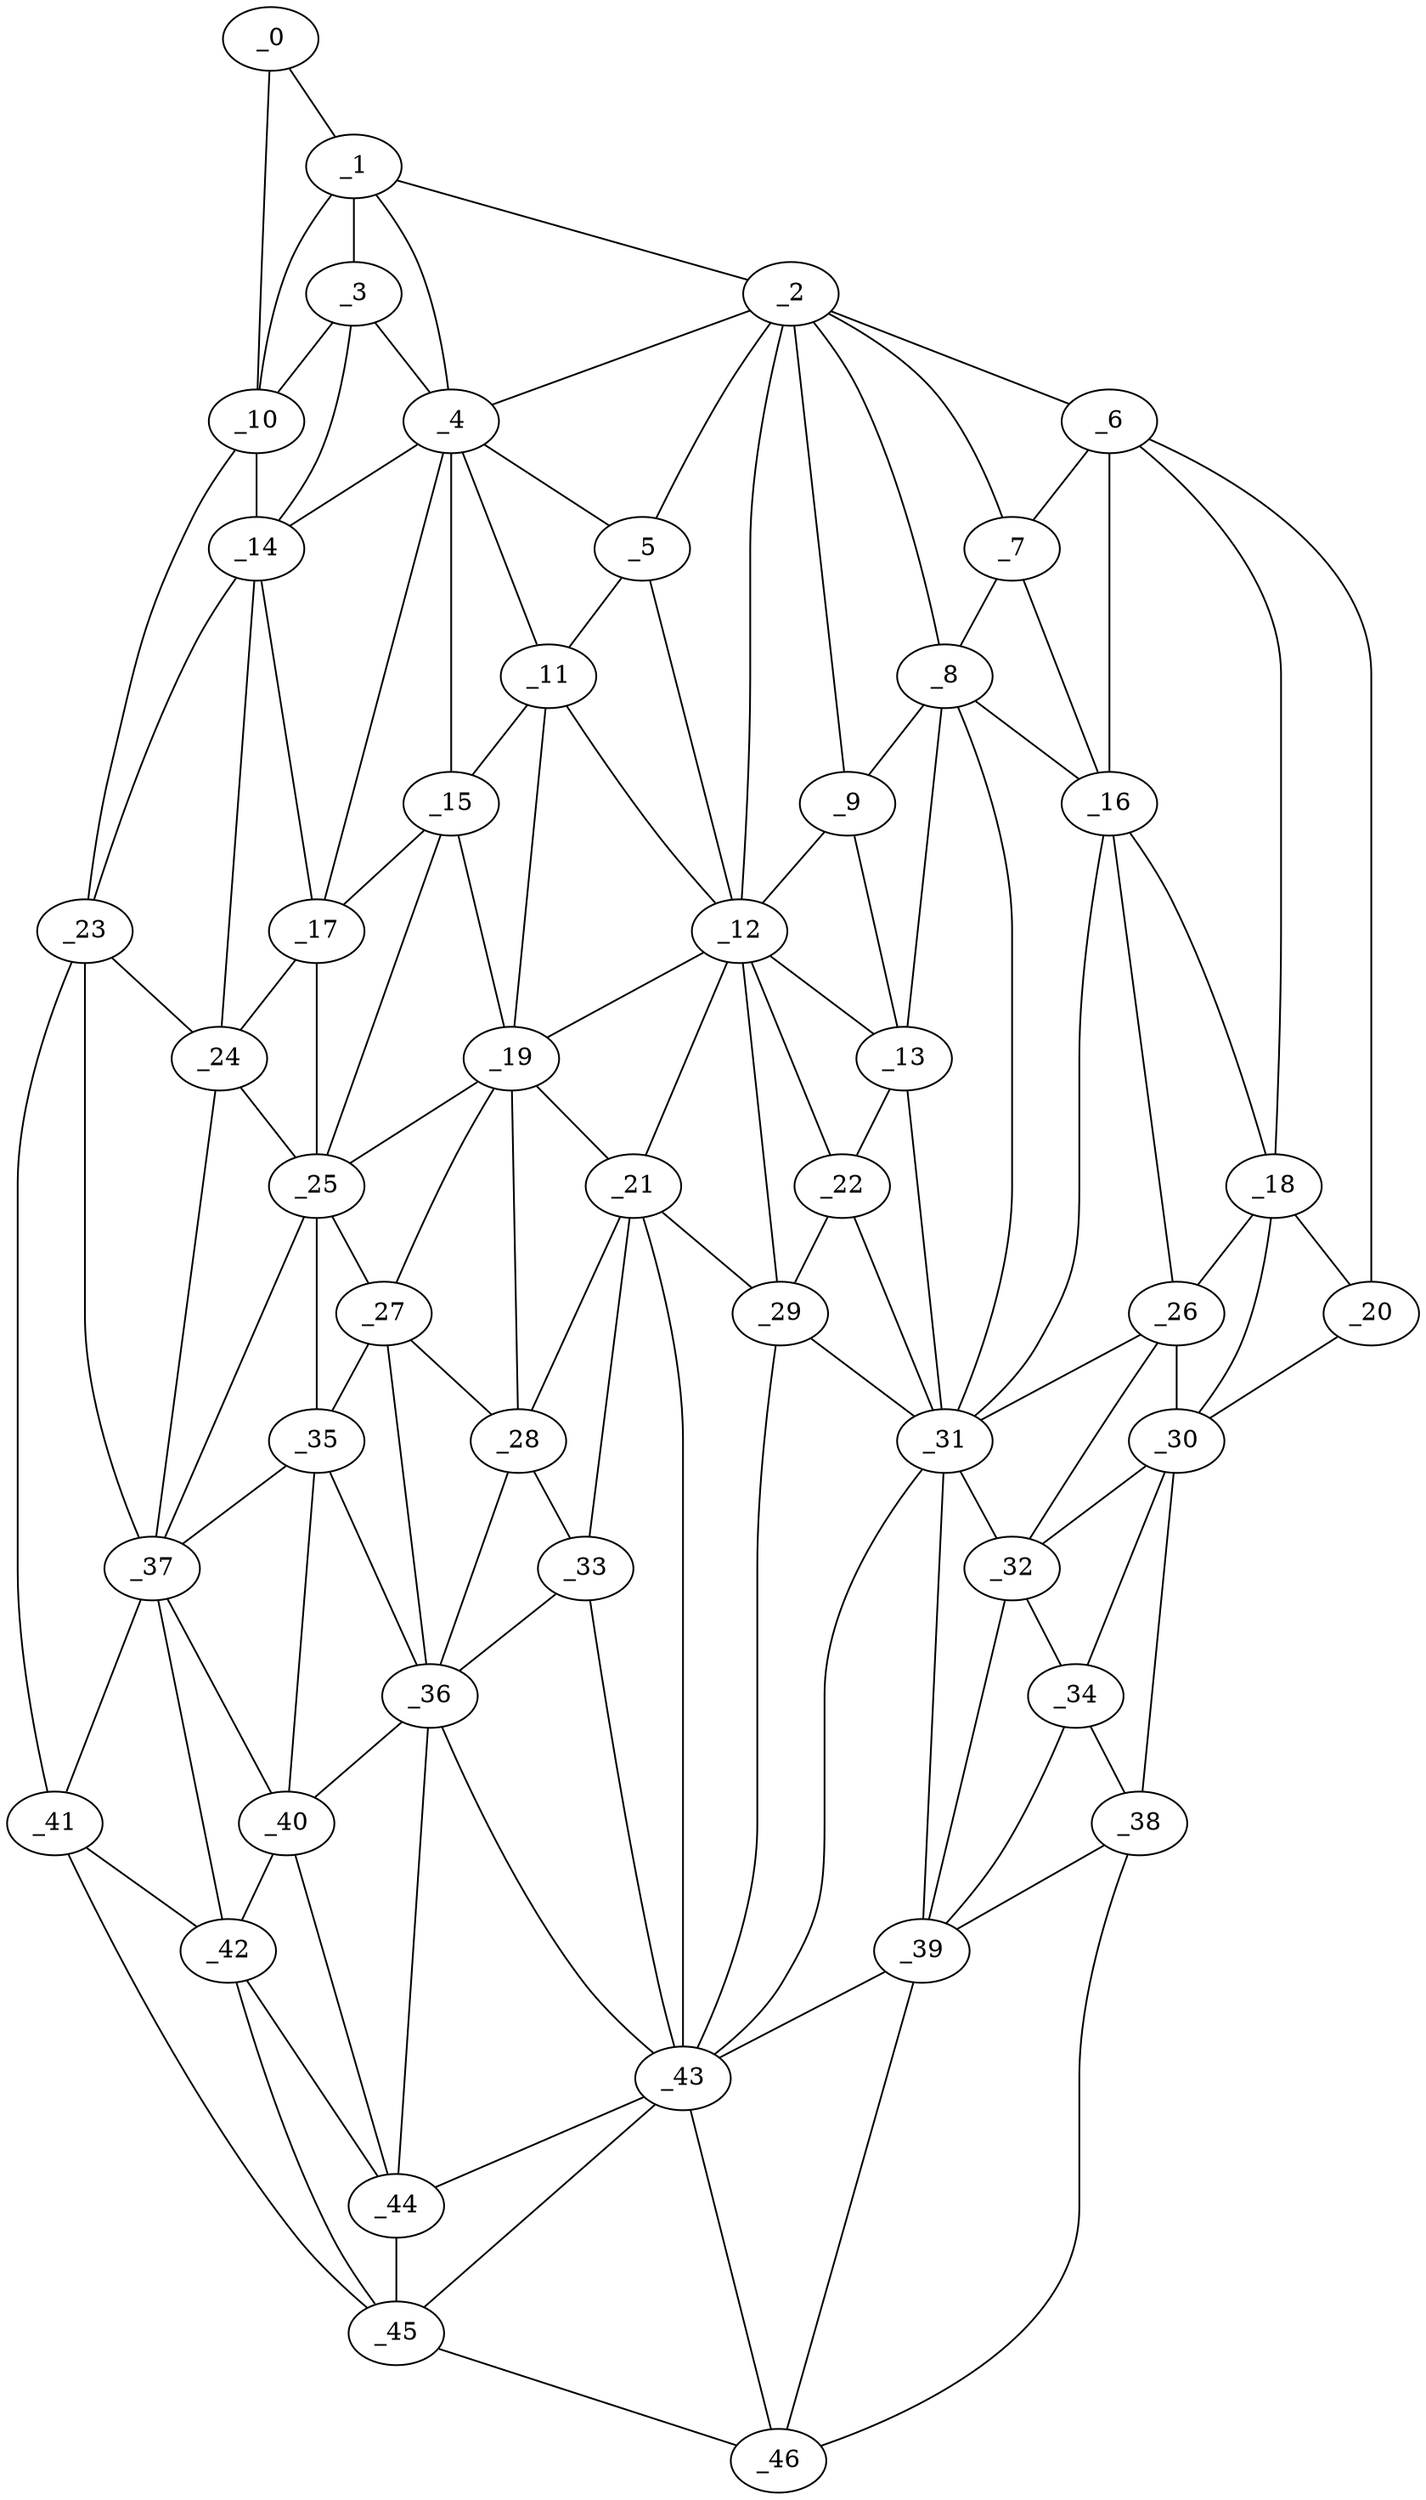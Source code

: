 graph "obj99__15.gxl" {
	_0	 [x=35,
		y=9];
	_1	 [x=35,
		y=14];
	_0 -- _1	 [valence=1];
	_10	 [x=50,
		y=3];
	_0 -- _10	 [valence=1];
	_2	 [x=38,
		y=72];
	_1 -- _2	 [valence=1];
	_3	 [x=40,
		y=24];
	_1 -- _3	 [valence=2];
	_4	 [x=43,
		y=48];
	_1 -- _4	 [valence=2];
	_1 -- _10	 [valence=1];
	_2 -- _4	 [valence=1];
	_5	 [x=44,
		y=55];
	_2 -- _5	 [valence=1];
	_6	 [x=45,
		y=111];
	_2 -- _6	 [valence=1];
	_7	 [x=46,
		y=105];
	_2 -- _7	 [valence=2];
	_8	 [x=47,
		y=96];
	_2 -- _8	 [valence=1];
	_9	 [x=48,
		y=75];
	_2 -- _9	 [valence=2];
	_12	 [x=53,
		y=71];
	_2 -- _12	 [valence=2];
	_3 -- _4	 [valence=1];
	_3 -- _10	 [valence=1];
	_14	 [x=54,
		y=32];
	_3 -- _14	 [valence=2];
	_4 -- _5	 [valence=2];
	_11	 [x=50,
		y=50];
	_4 -- _11	 [valence=1];
	_4 -- _14	 [valence=1];
	_15	 [x=54,
		y=44];
	_4 -- _15	 [valence=2];
	_17	 [x=55,
		y=40];
	_4 -- _17	 [valence=2];
	_5 -- _11	 [valence=2];
	_5 -- _12	 [valence=1];
	_6 -- _7	 [valence=1];
	_16	 [x=54,
		y=105];
	_6 -- _16	 [valence=1];
	_18	 [x=56,
		y=114];
	_6 -- _18	 [valence=2];
	_20	 [x=59,
		y=119];
	_6 -- _20	 [valence=1];
	_7 -- _8	 [valence=2];
	_7 -- _16	 [valence=1];
	_8 -- _9	 [valence=2];
	_13	 [x=53,
		y=84];
	_8 -- _13	 [valence=1];
	_8 -- _16	 [valence=2];
	_31	 [x=68,
		y=98];
	_8 -- _31	 [valence=2];
	_9 -- _12	 [valence=2];
	_9 -- _13	 [valence=2];
	_10 -- _14	 [valence=2];
	_23	 [x=63,
		y=4];
	_10 -- _23	 [valence=1];
	_11 -- _12	 [valence=2];
	_11 -- _15	 [valence=2];
	_19	 [x=58,
		y=49];
	_11 -- _19	 [valence=2];
	_12 -- _13	 [valence=2];
	_12 -- _19	 [valence=2];
	_21	 [x=61,
		y=70];
	_12 -- _21	 [valence=2];
	_22	 [x=61,
		y=83];
	_12 -- _22	 [valence=2];
	_29	 [x=65,
		y=77];
	_12 -- _29	 [valence=2];
	_13 -- _22	 [valence=2];
	_13 -- _31	 [valence=2];
	_14 -- _17	 [valence=2];
	_14 -- _23	 [valence=2];
	_24	 [x=63,
		y=33];
	_14 -- _24	 [valence=1];
	_15 -- _17	 [valence=2];
	_15 -- _19	 [valence=2];
	_25	 [x=63,
		y=40];
	_15 -- _25	 [valence=1];
	_16 -- _18	 [valence=2];
	_26	 [x=63,
		y=106];
	_16 -- _26	 [valence=2];
	_16 -- _31	 [valence=2];
	_17 -- _24	 [valence=2];
	_17 -- _25	 [valence=1];
	_18 -- _20	 [valence=1];
	_18 -- _26	 [valence=2];
	_30	 [x=65,
		y=119];
	_18 -- _30	 [valence=2];
	_19 -- _21	 [valence=2];
	_19 -- _25	 [valence=2];
	_27	 [x=65,
		y=44];
	_19 -- _27	 [valence=1];
	_28	 [x=65,
		y=51];
	_19 -- _28	 [valence=2];
	_20 -- _30	 [valence=1];
	_21 -- _28	 [valence=2];
	_21 -- _29	 [valence=2];
	_33	 [x=70,
		y=57];
	_21 -- _33	 [valence=1];
	_43	 [x=81,
		y=74];
	_21 -- _43	 [valence=1];
	_22 -- _29	 [valence=1];
	_22 -- _31	 [valence=1];
	_23 -- _24	 [valence=2];
	_37	 [x=74,
		y=32];
	_23 -- _37	 [valence=2];
	_41	 [x=81,
		y=9];
	_23 -- _41	 [valence=1];
	_24 -- _25	 [valence=2];
	_24 -- _37	 [valence=2];
	_25 -- _27	 [valence=1];
	_35	 [x=72,
		y=43];
	_25 -- _35	 [valence=2];
	_25 -- _37	 [valence=2];
	_26 -- _30	 [valence=2];
	_26 -- _31	 [valence=1];
	_32	 [x=68,
		y=108];
	_26 -- _32	 [valence=2];
	_27 -- _28	 [valence=2];
	_27 -- _35	 [valence=2];
	_36	 [x=72,
		y=51];
	_27 -- _36	 [valence=1];
	_28 -- _33	 [valence=1];
	_28 -- _36	 [valence=2];
	_29 -- _31	 [valence=2];
	_29 -- _43	 [valence=2];
	_30 -- _32	 [valence=1];
	_34	 [x=70,
		y=115];
	_30 -- _34	 [valence=2];
	_38	 [x=77,
		y=119];
	_30 -- _38	 [valence=1];
	_31 -- _32	 [valence=1];
	_39	 [x=79,
		y=113];
	_31 -- _39	 [valence=2];
	_31 -- _43	 [valence=2];
	_32 -- _34	 [valence=1];
	_32 -- _39	 [valence=2];
	_33 -- _36	 [valence=2];
	_33 -- _43	 [valence=2];
	_34 -- _38	 [valence=1];
	_34 -- _39	 [valence=2];
	_35 -- _36	 [valence=2];
	_35 -- _37	 [valence=1];
	_40	 [x=80,
		y=39];
	_35 -- _40	 [valence=2];
	_36 -- _40	 [valence=2];
	_36 -- _43	 [valence=1];
	_44	 [x=84,
		y=38];
	_36 -- _44	 [valence=1];
	_37 -- _40	 [valence=2];
	_37 -- _41	 [valence=2];
	_42	 [x=81,
		y=32];
	_37 -- _42	 [valence=2];
	_38 -- _39	 [valence=2];
	_46	 [x=96,
		y=117];
	_38 -- _46	 [valence=1];
	_39 -- _43	 [valence=2];
	_39 -- _46	 [valence=2];
	_40 -- _42	 [valence=1];
	_40 -- _44	 [valence=2];
	_41 -- _42	 [valence=1];
	_45	 [x=95,
		y=15];
	_41 -- _45	 [valence=1];
	_42 -- _44	 [valence=2];
	_42 -- _45	 [valence=1];
	_43 -- _44	 [valence=2];
	_43 -- _45	 [valence=1];
	_43 -- _46	 [valence=2];
	_44 -- _45	 [valence=2];
	_45 -- _46	 [valence=1];
}

